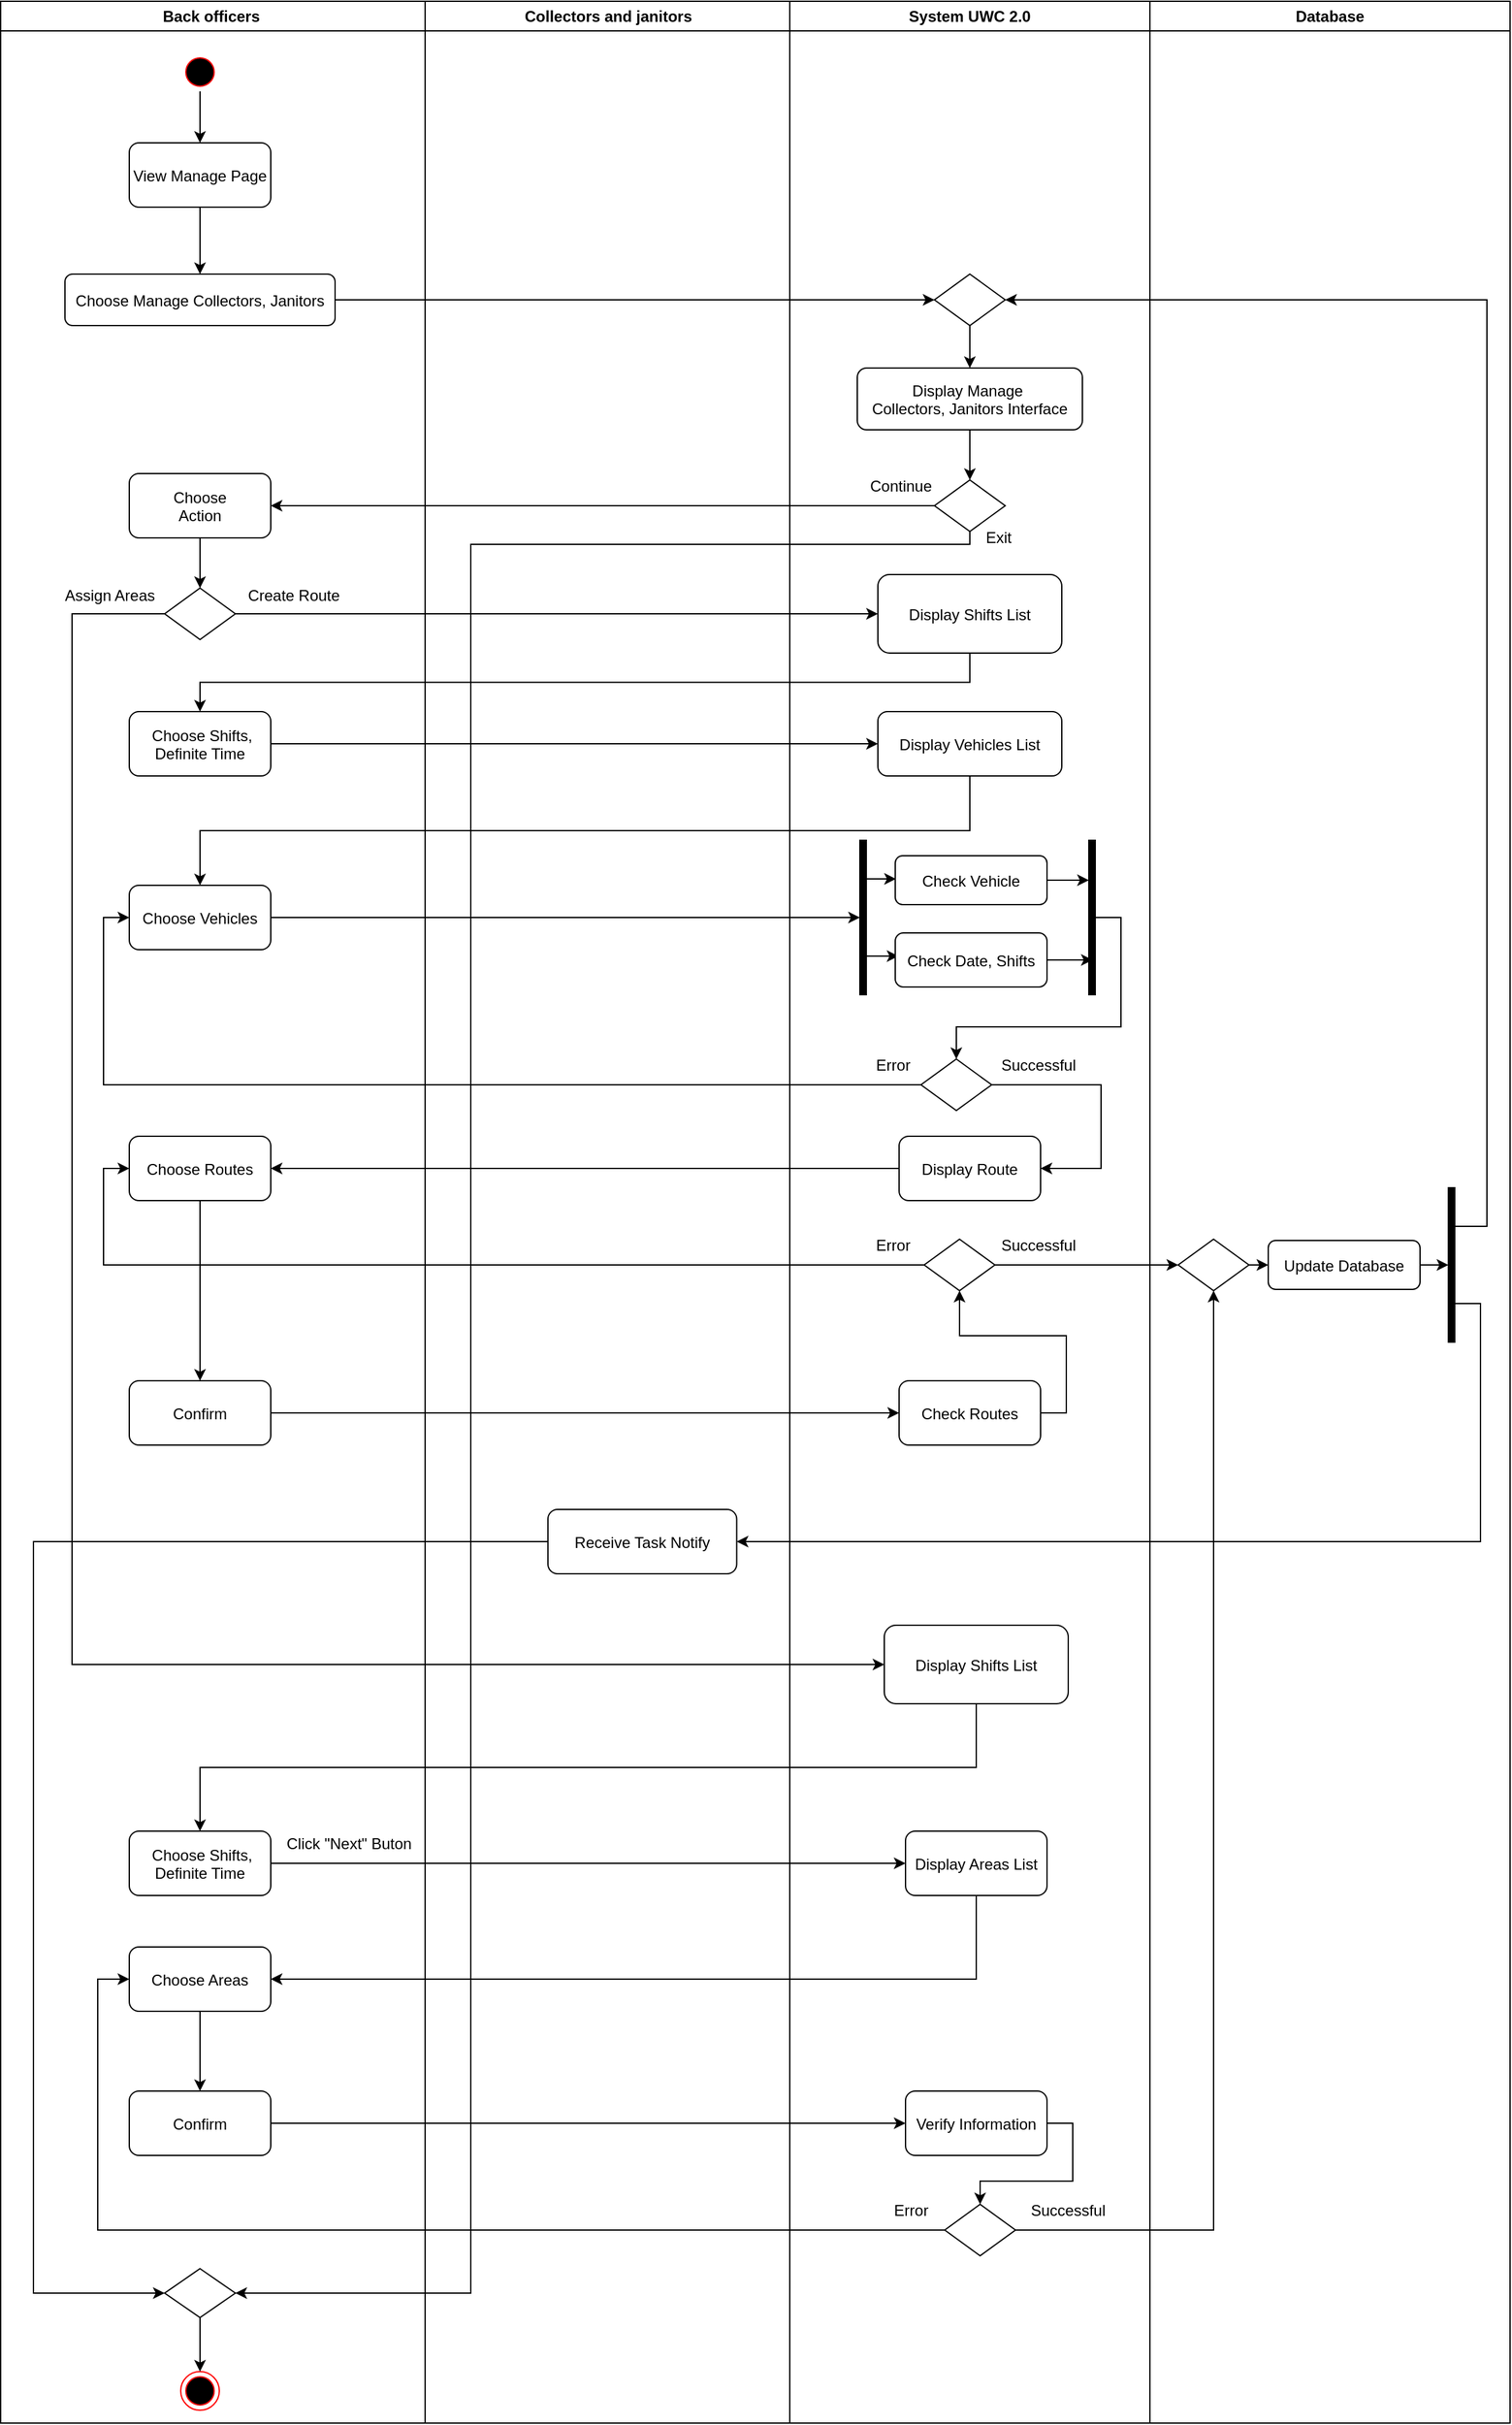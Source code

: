 <mxfile version="20.5.3" type="github">
  <diagram name="Page-1" id="e7e014a7-5840-1c2e-5031-d8a46d1fe8dd">
    <mxGraphModel dx="1896" dy="1016" grid="1" gridSize="10" guides="1" tooltips="1" connect="1" arrows="1" fold="1" page="1" pageScale="1" pageWidth="1169" pageHeight="826" background="none" math="0" shadow="0">
      <root>
        <mxCell id="0" />
        <mxCell id="1" parent="0" />
        <mxCell id="2" value="Back officers " style="swimlane;whiteSpace=wrap" parent="1" vertex="1">
          <mxGeometry x="114.5" y="128" width="330" height="1882" as="geometry" />
        </mxCell>
        <mxCell id="rlBSqn4vm4IBlQh9q27B-58" style="edgeStyle=orthogonalEdgeStyle;rounded=0;orthogonalLoop=1;jettySize=auto;html=1;exitX=0.5;exitY=1;exitDx=0;exitDy=0;entryX=0.5;entryY=0;entryDx=0;entryDy=0;" parent="2" source="5" target="7" edge="1">
          <mxGeometry relative="1" as="geometry" />
        </mxCell>
        <mxCell id="5" value="" style="ellipse;shape=startState;fillColor=#000000;strokeColor=#ff0000;" parent="2" vertex="1">
          <mxGeometry x="140" y="40" width="30" height="30" as="geometry" />
        </mxCell>
        <mxCell id="rlBSqn4vm4IBlQh9q27B-235" style="edgeStyle=orthogonalEdgeStyle;rounded=0;orthogonalLoop=1;jettySize=auto;html=1;exitX=0.5;exitY=1;exitDx=0;exitDy=0;" parent="2" source="7" target="rlBSqn4vm4IBlQh9q27B-234" edge="1">
          <mxGeometry relative="1" as="geometry" />
        </mxCell>
        <mxCell id="7" value="View Manage Page" style="fontStyle=0;rounded=1;" parent="2" vertex="1">
          <mxGeometry x="100" y="110" width="110" height="50" as="geometry" />
        </mxCell>
        <mxCell id="rlBSqn4vm4IBlQh9q27B-78" style="edgeStyle=orthogonalEdgeStyle;rounded=0;orthogonalLoop=1;jettySize=auto;html=1;exitX=0.5;exitY=1;exitDx=0;exitDy=0;entryX=0.5;entryY=0;entryDx=0;entryDy=0;" parent="2" source="rlBSqn4vm4IBlQh9q27B-71" target="rlBSqn4vm4IBlQh9q27B-77" edge="1">
          <mxGeometry relative="1" as="geometry" />
        </mxCell>
        <mxCell id="rlBSqn4vm4IBlQh9q27B-71" value="Choose&#xa;Action" style="rounded=1;" parent="2" vertex="1">
          <mxGeometry x="100" y="367" width="110" height="50" as="geometry" />
        </mxCell>
        <mxCell id="rlBSqn4vm4IBlQh9q27B-77" value="" style="rhombus;" parent="2" vertex="1">
          <mxGeometry x="127.5" y="456" width="55" height="40" as="geometry" />
        </mxCell>
        <mxCell id="rlBSqn4vm4IBlQh9q27B-83" value="Choose Vehicles" style="rounded=1;" parent="2" vertex="1">
          <mxGeometry x="100" y="687" width="110" height="50" as="geometry" />
        </mxCell>
        <mxCell id="rlBSqn4vm4IBlQh9q27B-163" value="Assign Areas" style="text;html=1;align=center;verticalAlign=middle;resizable=0;points=[];autosize=1;strokeColor=none;fillColor=none;" parent="2" vertex="1">
          <mxGeometry x="39" y="447" width="90" height="30" as="geometry" />
        </mxCell>
        <mxCell id="rlBSqn4vm4IBlQh9q27B-82" value="Create Route" style="text;html=1;align=center;verticalAlign=middle;resizable=0;points=[];autosize=1;strokeColor=none;fillColor=none;" parent="2" vertex="1">
          <mxGeometry x="182.5" y="447" width="90" height="30" as="geometry" />
        </mxCell>
        <mxCell id="rlBSqn4vm4IBlQh9q27B-193" value="Confirm" style="rounded=1;" parent="2" vertex="1">
          <mxGeometry x="100" y="1624" width="110" height="50" as="geometry" />
        </mxCell>
        <mxCell id="WeLZBeBMH14MQC_TxePG-80" style="edgeStyle=orthogonalEdgeStyle;rounded=0;orthogonalLoop=1;jettySize=auto;html=1;exitX=0.5;exitY=1;exitDx=0;exitDy=0;" parent="2" source="rlBSqn4vm4IBlQh9q27B-196" target="WeLZBeBMH14MQC_TxePG-60" edge="1">
          <mxGeometry relative="1" as="geometry" />
        </mxCell>
        <mxCell id="rlBSqn4vm4IBlQh9q27B-196" value="Choose Routes" style="rounded=1;" parent="2" vertex="1">
          <mxGeometry x="100" y="882" width="110" height="50" as="geometry" />
        </mxCell>
        <mxCell id="rlBSqn4vm4IBlQh9q27B-234" value="Choose Manage Collectors, Janitors" style="fontStyle=0;rounded=1;strokeColor=#000000;fillColor=#FFFFFF;align=center;" parent="2" vertex="1">
          <mxGeometry x="50" y="212" width="210" height="40" as="geometry" />
        </mxCell>
        <mxCell id="rlBSqn4vm4IBlQh9q27B-45" value="" style="ellipse;shape=endState;fillColor=#000000;strokeColor=#ff0000" parent="2" vertex="1">
          <mxGeometry x="140" y="1842" width="30" height="30" as="geometry" />
        </mxCell>
        <mxCell id="rlBSqn4vm4IBlQh9q27B-294" style="edgeStyle=orthogonalEdgeStyle;rounded=0;orthogonalLoop=1;jettySize=auto;html=1;exitX=0.5;exitY=1;exitDx=0;exitDy=0;entryX=0.5;entryY=0;entryDx=0;entryDy=0;" parent="2" source="rlBSqn4vm4IBlQh9q27B-291" target="rlBSqn4vm4IBlQh9q27B-45" edge="1">
          <mxGeometry relative="1" as="geometry" />
        </mxCell>
        <mxCell id="rlBSqn4vm4IBlQh9q27B-291" value="" style="rhombus;" parent="2" vertex="1">
          <mxGeometry x="127.5" y="1762" width="55" height="38" as="geometry" />
        </mxCell>
        <mxCell id="rlBSqn4vm4IBlQh9q27B-180" value=" Choose Shifts,&#xa;Definite Time" style="rounded=1;" parent="2" vertex="1">
          <mxGeometry x="100" y="1422" width="110" height="50" as="geometry" />
        </mxCell>
        <mxCell id="WeLZBeBMH14MQC_TxePG-42" style="edgeStyle=orthogonalEdgeStyle;rounded=0;orthogonalLoop=1;jettySize=auto;html=1;exitX=0.5;exitY=1;exitDx=0;exitDy=0;entryX=0.5;entryY=0;entryDx=0;entryDy=0;" parent="2" source="WeLZBeBMH14MQC_TxePG-40" target="rlBSqn4vm4IBlQh9q27B-193" edge="1">
          <mxGeometry relative="1" as="geometry" />
        </mxCell>
        <mxCell id="WeLZBeBMH14MQC_TxePG-40" value="Choose Areas" style="rounded=1;" parent="2" vertex="1">
          <mxGeometry x="100" y="1512" width="110" height="50" as="geometry" />
        </mxCell>
        <mxCell id="WeLZBeBMH14MQC_TxePG-50" value=" Choose Shifts,&#xa;Definite Time" style="rounded=1;" parent="2" vertex="1">
          <mxGeometry x="100" y="552" width="110" height="50" as="geometry" />
        </mxCell>
        <mxCell id="WeLZBeBMH14MQC_TxePG-52" value="Click &quot;Next&quot; Buton" style="text;html=1;align=center;verticalAlign=middle;resizable=0;points=[];autosize=1;strokeColor=none;fillColor=none;" parent="2" vertex="1">
          <mxGeometry x="210" y="1417" width="120" height="30" as="geometry" />
        </mxCell>
        <mxCell id="WeLZBeBMH14MQC_TxePG-60" value="Confirm" style="rounded=1;" parent="2" vertex="1">
          <mxGeometry x="100" y="1072" width="110" height="50" as="geometry" />
        </mxCell>
        <mxCell id="WeLZBeBMH14MQC_TxePG-81" style="edgeStyle=orthogonalEdgeStyle;rounded=0;orthogonalLoop=1;jettySize=auto;html=1;exitX=0.5;exitY=1;exitDx=0;exitDy=0;" parent="2" source="WeLZBeBMH14MQC_TxePG-60" target="WeLZBeBMH14MQC_TxePG-60" edge="1">
          <mxGeometry relative="1" as="geometry" />
        </mxCell>
        <mxCell id="3" value="Collectors and janitors" style="swimlane;whiteSpace=wrap;startSize=23;" parent="1" vertex="1">
          <mxGeometry x="444.5" y="128" width="283.5" height="1882" as="geometry" />
        </mxCell>
        <mxCell id="rlBSqn4vm4IBlQh9q27B-186" value="Receive Task Notify" style="rounded=1;" parent="3" vertex="1">
          <mxGeometry x="95.5" y="1172" width="146.75" height="50" as="geometry" />
        </mxCell>
        <mxCell id="4" value="System UWC 2.0" style="swimlane;whiteSpace=wrap;startSize=23;" parent="1" vertex="1">
          <mxGeometry x="728" y="128" width="280" height="1882" as="geometry">
            <mxRectangle x="724.5" y="128" width="90" height="30" as="alternateBounds" />
          </mxGeometry>
        </mxCell>
        <mxCell id="rlBSqn4vm4IBlQh9q27B-53" style="edgeStyle=orthogonalEdgeStyle;rounded=0;orthogonalLoop=1;jettySize=auto;html=1;exitX=0.5;exitY=1;exitDx=0;exitDy=0;entryX=0.5;entryY=0;entryDx=0;entryDy=0;" parent="4" source="21" target="33" edge="1">
          <mxGeometry relative="1" as="geometry">
            <mxPoint x="162" y="202" as="targetPoint" />
          </mxGeometry>
        </mxCell>
        <mxCell id="21" value="" style="rhombus;" parent="4" vertex="1">
          <mxGeometry x="112.5" y="212" width="55" height="40" as="geometry" />
        </mxCell>
        <mxCell id="rlBSqn4vm4IBlQh9q27B-55" style="edgeStyle=orthogonalEdgeStyle;rounded=0;orthogonalLoop=1;jettySize=auto;html=1;exitX=0.5;exitY=1;exitDx=0;exitDy=0;entryX=0.5;entryY=0;entryDx=0;entryDy=0;" parent="4" source="33" target="rlBSqn4vm4IBlQh9q27B-52" edge="1">
          <mxGeometry relative="1" as="geometry">
            <mxPoint x="222" y="362" as="targetPoint" />
          </mxGeometry>
        </mxCell>
        <mxCell id="rlBSqn4vm4IBlQh9q27B-52" value="" style="rhombus;" parent="4" vertex="1">
          <mxGeometry x="112.5" y="372" width="55" height="40" as="geometry" />
        </mxCell>
        <mxCell id="WeLZBeBMH14MQC_TxePG-78" style="edgeStyle=orthogonalEdgeStyle;rounded=0;orthogonalLoop=1;jettySize=auto;html=1;exitX=1;exitY=0.5;exitDx=0;exitDy=0;entryX=1;entryY=0.5;entryDx=0;entryDy=0;" parent="4" source="rlBSqn4vm4IBlQh9q27B-91" target="WeLZBeBMH14MQC_TxePG-57" edge="1">
          <mxGeometry relative="1" as="geometry">
            <Array as="points">
              <mxPoint x="242" y="842" />
              <mxPoint x="242" y="907" />
            </Array>
          </mxGeometry>
        </mxCell>
        <mxCell id="rlBSqn4vm4IBlQh9q27B-91" value="" style="rhombus;" parent="4" vertex="1">
          <mxGeometry x="102" y="822" width="55" height="40" as="geometry" />
        </mxCell>
        <mxCell id="rlBSqn4vm4IBlQh9q27B-172" value="Display Shifts List" style="rounded=1;" parent="4" vertex="1">
          <mxGeometry x="73.5" y="1262" width="143" height="61" as="geometry" />
        </mxCell>
        <mxCell id="rlBSqn4vm4IBlQh9q27B-185" value="Successful" style="text;html=1;align=center;verticalAlign=middle;resizable=0;points=[];autosize=1;strokeColor=none;fillColor=none;" parent="4" vertex="1">
          <mxGeometry x="152.5" y="812" width="80" height="30" as="geometry" />
        </mxCell>
        <mxCell id="rlBSqn4vm4IBlQh9q27B-159" value="Error" style="text;html=1;align=center;verticalAlign=middle;resizable=0;points=[];autosize=1;strokeColor=none;fillColor=none;" parent="4" vertex="1">
          <mxGeometry x="54.5" y="812" width="50" height="30" as="geometry" />
        </mxCell>
        <mxCell id="33" value="Display Manage &#xa;Collectors, Janitors Interface" style="rounded=1;" parent="4" vertex="1">
          <mxGeometry x="52.5" y="285" width="175" height="48" as="geometry" />
        </mxCell>
        <mxCell id="rlBSqn4vm4IBlQh9q27B-56" value="Continue" style="text;html=1;align=center;verticalAlign=middle;resizable=0;points=[];autosize=1;strokeColor=none;fillColor=none;" parent="4" vertex="1">
          <mxGeometry x="50.5" y="362" width="70" height="30" as="geometry" />
        </mxCell>
        <mxCell id="rlBSqn4vm4IBlQh9q27B-296" value="Exit" style="text;html=1;align=center;verticalAlign=middle;resizable=0;points=[];autosize=1;strokeColor=none;fillColor=none;" parent="4" vertex="1">
          <mxGeometry x="142" y="402" width="40" height="30" as="geometry" />
        </mxCell>
        <mxCell id="WeLZBeBMH14MQC_TxePG-37" value="Display Areas List" style="rounded=1;" parent="4" vertex="1">
          <mxGeometry x="90" y="1422" width="110" height="50" as="geometry" />
        </mxCell>
        <mxCell id="rlBSqn4vm4IBlQh9q27B-201" value="Verify Information" style="rounded=1;strokeColor=#000000;fillColor=#FFFFFF;" parent="4" vertex="1">
          <mxGeometry x="90" y="1624" width="110" height="50" as="geometry" />
        </mxCell>
        <mxCell id="WeLZBeBMH14MQC_TxePG-47" value="Display Shifts List" style="rounded=1;" parent="4" vertex="1">
          <mxGeometry x="68.5" y="445.5" width="143" height="61" as="geometry" />
        </mxCell>
        <mxCell id="WeLZBeBMH14MQC_TxePG-53" value="Display Vehicles List" style="rounded=1;" parent="4" vertex="1">
          <mxGeometry x="68.5" y="552" width="143" height="50" as="geometry" />
        </mxCell>
        <mxCell id="WeLZBeBMH14MQC_TxePG-62" style="edgeStyle=orthogonalEdgeStyle;rounded=0;orthogonalLoop=1;jettySize=auto;html=1;exitX=1;exitY=0.75;exitDx=0;exitDy=0;" parent="4" source="WeLZBeBMH14MQC_TxePG-64" edge="1">
          <mxGeometry relative="1" as="geometry">
            <mxPoint x="84.5" y="742" as="targetPoint" />
          </mxGeometry>
        </mxCell>
        <mxCell id="WeLZBeBMH14MQC_TxePG-63" style="edgeStyle=orthogonalEdgeStyle;rounded=0;orthogonalLoop=1;jettySize=auto;html=1;exitX=0;exitY=0.25;exitDx=0;exitDy=0;" parent="4" source="WeLZBeBMH14MQC_TxePG-64" edge="1">
          <mxGeometry relative="1" as="geometry">
            <mxPoint x="82.5" y="682" as="targetPoint" />
          </mxGeometry>
        </mxCell>
        <mxCell id="WeLZBeBMH14MQC_TxePG-64" value="" style="whiteSpace=wrap;strokeColor=#000000;fillColor=#000000;" parent="4" vertex="1">
          <mxGeometry x="54.5" y="652" width="5" height="120" as="geometry" />
        </mxCell>
        <mxCell id="WeLZBeBMH14MQC_TxePG-65" value="Check Vehicle" style="rounded=1;" parent="4" vertex="1">
          <mxGeometry x="82" y="664" width="118" height="38" as="geometry" />
        </mxCell>
        <mxCell id="WeLZBeBMH14MQC_TxePG-66" style="edgeStyle=none;rounded=0;orthogonalLoop=1;jettySize=auto;html=1;exitX=1;exitY=0.5;exitDx=0;exitDy=0;" parent="4" source="WeLZBeBMH14MQC_TxePG-70" edge="1">
          <mxGeometry relative="1" as="geometry">
            <mxPoint x="165.5" y="745" as="targetPoint" />
          </mxGeometry>
        </mxCell>
        <mxCell id="WeLZBeBMH14MQC_TxePG-67" style="edgeStyle=none;rounded=0;orthogonalLoop=1;jettySize=auto;html=1;exitX=1;exitY=0.5;exitDx=0;exitDy=0;" parent="4" source="WeLZBeBMH14MQC_TxePG-70" edge="1">
          <mxGeometry relative="1" as="geometry">
            <mxPoint x="155.5" y="745" as="targetPoint" />
          </mxGeometry>
        </mxCell>
        <mxCell id="WeLZBeBMH14MQC_TxePG-68" style="edgeStyle=none;rounded=0;orthogonalLoop=1;jettySize=auto;html=1;exitX=1;exitY=0.5;exitDx=0;exitDy=0;" parent="4" source="WeLZBeBMH14MQC_TxePG-70" edge="1">
          <mxGeometry relative="1" as="geometry">
            <mxPoint x="165.5" y="745" as="targetPoint" />
          </mxGeometry>
        </mxCell>
        <mxCell id="WeLZBeBMH14MQC_TxePG-69" style="edgeStyle=none;rounded=0;orthogonalLoop=1;jettySize=auto;html=1;exitX=1;exitY=0.5;exitDx=0;exitDy=0;" parent="4" source="WeLZBeBMH14MQC_TxePG-70" edge="1">
          <mxGeometry relative="1" as="geometry">
            <mxPoint x="235.5" y="745" as="targetPoint" />
          </mxGeometry>
        </mxCell>
        <mxCell id="WeLZBeBMH14MQC_TxePG-70" value="Check Date, Shifts" style="rounded=1;" parent="4" vertex="1">
          <mxGeometry x="82" y="724" width="118" height="42" as="geometry" />
        </mxCell>
        <mxCell id="WeLZBeBMH14MQC_TxePG-75" style="edgeStyle=orthogonalEdgeStyle;rounded=0;orthogonalLoop=1;jettySize=auto;html=1;exitX=1;exitY=0.5;exitDx=0;exitDy=0;entryX=0.5;entryY=0;entryDx=0;entryDy=0;" parent="4" source="WeLZBeBMH14MQC_TxePG-71" target="rlBSqn4vm4IBlQh9q27B-91" edge="1">
          <mxGeometry relative="1" as="geometry" />
        </mxCell>
        <mxCell id="WeLZBeBMH14MQC_TxePG-71" value="" style="whiteSpace=wrap;strokeColor=#000000;fillColor=#000000;" parent="4" vertex="1">
          <mxGeometry x="232.5" y="652" width="5" height="120" as="geometry" />
        </mxCell>
        <mxCell id="WeLZBeBMH14MQC_TxePG-72" style="edgeStyle=orthogonalEdgeStyle;rounded=0;orthogonalLoop=1;jettySize=auto;html=1;exitX=1;exitY=0.5;exitDx=0;exitDy=0;entryX=0;entryY=0.25;entryDx=0;entryDy=0;" parent="4" source="WeLZBeBMH14MQC_TxePG-65" target="WeLZBeBMH14MQC_TxePG-71" edge="1">
          <mxGeometry relative="1" as="geometry" />
        </mxCell>
        <mxCell id="WeLZBeBMH14MQC_TxePG-57" value="Display Route" style="rounded=1;" parent="4" vertex="1">
          <mxGeometry x="85" y="882" width="110" height="50" as="geometry" />
        </mxCell>
        <mxCell id="WeLZBeBMH14MQC_TxePG-87" style="edgeStyle=orthogonalEdgeStyle;rounded=0;orthogonalLoop=1;jettySize=auto;html=1;exitX=1;exitY=0.5;exitDx=0;exitDy=0;entryX=0.5;entryY=1;entryDx=0;entryDy=0;" parent="4" source="WeLZBeBMH14MQC_TxePG-82" target="WeLZBeBMH14MQC_TxePG-86" edge="1">
          <mxGeometry relative="1" as="geometry" />
        </mxCell>
        <mxCell id="WeLZBeBMH14MQC_TxePG-82" value="Check Routes" style="rounded=1;" parent="4" vertex="1">
          <mxGeometry x="85" y="1072" width="110" height="50" as="geometry" />
        </mxCell>
        <mxCell id="WeLZBeBMH14MQC_TxePG-86" value="" style="rhombus;" parent="4" vertex="1">
          <mxGeometry x="104.5" y="962" width="55" height="40" as="geometry" />
        </mxCell>
        <mxCell id="WeLZBeBMH14MQC_TxePG-89" value="Error" style="text;html=1;align=center;verticalAlign=middle;resizable=0;points=[];autosize=1;strokeColor=none;fillColor=none;" parent="4" vertex="1">
          <mxGeometry x="54.5" y="952" width="50" height="30" as="geometry" />
        </mxCell>
        <mxCell id="WeLZBeBMH14MQC_TxePG-90" value="Successful" style="text;html=1;align=center;verticalAlign=middle;resizable=0;points=[];autosize=1;strokeColor=none;fillColor=none;" parent="4" vertex="1">
          <mxGeometry x="152.5" y="952" width="80" height="30" as="geometry" />
        </mxCell>
        <mxCell id="G7HaxLAERTkSROeTMcn1-33" value="" style="rhombus;" vertex="1" parent="4">
          <mxGeometry x="120.5" y="1712" width="55" height="40" as="geometry" />
        </mxCell>
        <mxCell id="WeLZBeBMH14MQC_TxePG-98" style="edgeStyle=orthogonalEdgeStyle;rounded=0;orthogonalLoop=1;jettySize=auto;html=1;exitX=1;exitY=0.5;exitDx=0;exitDy=0;entryX=0.5;entryY=0;entryDx=0;entryDy=0;" parent="4" source="rlBSqn4vm4IBlQh9q27B-201" target="G7HaxLAERTkSROeTMcn1-33" edge="1">
          <mxGeometry relative="1" as="geometry" />
        </mxCell>
        <mxCell id="G7HaxLAERTkSROeTMcn1-35" value="Error" style="text;html=1;align=center;verticalAlign=middle;resizable=0;points=[];autosize=1;strokeColor=none;fillColor=none;" vertex="1" parent="4">
          <mxGeometry x="68.5" y="1702" width="50" height="30" as="geometry" />
        </mxCell>
        <mxCell id="G7HaxLAERTkSROeTMcn1-37" value="Successful" style="text;html=1;align=center;verticalAlign=middle;resizable=0;points=[];autosize=1;strokeColor=none;fillColor=none;" vertex="1" parent="4">
          <mxGeometry x="175.5" y="1702" width="80" height="30" as="geometry" />
        </mxCell>
        <mxCell id="rlBSqn4vm4IBlQh9q27B-41" value="Database" style="swimlane;whiteSpace=wrap;startSize=23;" parent="1" vertex="1">
          <mxGeometry x="1008" y="128" width="280" height="1882" as="geometry">
            <mxRectangle x="724.5" y="128" width="90" height="30" as="alternateBounds" />
          </mxGeometry>
        </mxCell>
        <mxCell id="rlBSqn4vm4IBlQh9q27B-218" style="edgeStyle=orthogonalEdgeStyle;rounded=0;orthogonalLoop=1;jettySize=auto;html=1;exitX=1;exitY=0.5;exitDx=0;exitDy=0;entryX=0;entryY=0.5;entryDx=0;entryDy=0;" parent="rlBSqn4vm4IBlQh9q27B-41" source="rlBSqn4vm4IBlQh9q27B-184" target="rlBSqn4vm4IBlQh9q27B-215" edge="1">
          <mxGeometry relative="1" as="geometry" />
        </mxCell>
        <mxCell id="rlBSqn4vm4IBlQh9q27B-184" value="Update Database" style="rounded=1;" parent="rlBSqn4vm4IBlQh9q27B-41" vertex="1">
          <mxGeometry x="92" y="963" width="118" height="38" as="geometry" />
        </mxCell>
        <mxCell id="rlBSqn4vm4IBlQh9q27B-212" style="edgeStyle=orthogonalEdgeStyle;rounded=0;orthogonalLoop=1;jettySize=auto;html=1;exitX=1;exitY=0.5;exitDx=0;exitDy=0;entryX=0;entryY=0.5;entryDx=0;entryDy=0;" parent="rlBSqn4vm4IBlQh9q27B-41" source="rlBSqn4vm4IBlQh9q27B-208" target="rlBSqn4vm4IBlQh9q27B-184" edge="1">
          <mxGeometry relative="1" as="geometry" />
        </mxCell>
        <mxCell id="rlBSqn4vm4IBlQh9q27B-208" value="" style="rhombus;" parent="rlBSqn4vm4IBlQh9q27B-41" vertex="1">
          <mxGeometry x="22" y="962" width="55" height="40" as="geometry" />
        </mxCell>
        <mxCell id="rlBSqn4vm4IBlQh9q27B-215" value="" style="whiteSpace=wrap;strokeColor=#000000;fillColor=#000000;" parent="rlBSqn4vm4IBlQh9q27B-41" vertex="1">
          <mxGeometry x="232" y="922" width="5" height="120" as="geometry" />
        </mxCell>
        <mxCell id="rlBSqn4vm4IBlQh9q27B-72" style="edgeStyle=orthogonalEdgeStyle;rounded=0;orthogonalLoop=1;jettySize=auto;html=1;exitX=0;exitY=0.5;exitDx=0;exitDy=0;" parent="1" source="rlBSqn4vm4IBlQh9q27B-52" target="rlBSqn4vm4IBlQh9q27B-71" edge="1">
          <mxGeometry relative="1" as="geometry">
            <mxPoint x="750" y="540" as="sourcePoint" />
          </mxGeometry>
        </mxCell>
        <mxCell id="rlBSqn4vm4IBlQh9q27B-161" style="edgeStyle=orthogonalEdgeStyle;rounded=0;orthogonalLoop=1;jettySize=auto;html=1;entryX=0;entryY=0.5;entryDx=0;entryDy=0;exitX=0;exitY=0.5;exitDx=0;exitDy=0;" parent="1" source="rlBSqn4vm4IBlQh9q27B-77" target="rlBSqn4vm4IBlQh9q27B-172" edge="1">
          <mxGeometry relative="1" as="geometry">
            <mxPoint x="760" y="1220" as="targetPoint" />
            <Array as="points">
              <mxPoint x="170" y="604" />
              <mxPoint x="170" y="1421" />
            </Array>
            <mxPoint x="200" y="510" as="sourcePoint" />
          </mxGeometry>
        </mxCell>
        <mxCell id="rlBSqn4vm4IBlQh9q27B-202" style="edgeStyle=orthogonalEdgeStyle;rounded=0;orthogonalLoop=1;jettySize=auto;html=1;exitX=1;exitY=0.5;exitDx=0;exitDy=0;" parent="1" source="rlBSqn4vm4IBlQh9q27B-193" target="rlBSqn4vm4IBlQh9q27B-201" edge="1">
          <mxGeometry relative="1" as="geometry" />
        </mxCell>
        <mxCell id="rlBSqn4vm4IBlQh9q27B-219" style="edgeStyle=orthogonalEdgeStyle;rounded=0;orthogonalLoop=1;jettySize=auto;html=1;exitX=0;exitY=0.25;exitDx=0;exitDy=0;entryX=1;entryY=0.5;entryDx=0;entryDy=0;" parent="1" source="rlBSqn4vm4IBlQh9q27B-215" target="21" edge="1">
          <mxGeometry relative="1" as="geometry">
            <Array as="points">
              <mxPoint x="1270" y="1080" />
              <mxPoint x="1270" y="360" />
            </Array>
          </mxGeometry>
        </mxCell>
        <mxCell id="rlBSqn4vm4IBlQh9q27B-229" style="edgeStyle=orthogonalEdgeStyle;rounded=0;orthogonalLoop=1;jettySize=auto;html=1;entryX=0;entryY=0.5;entryDx=0;entryDy=0;exitX=1;exitY=0.5;exitDx=0;exitDy=0;" parent="1" source="rlBSqn4vm4IBlQh9q27B-234" target="21" edge="1">
          <mxGeometry relative="1" as="geometry">
            <Array as="points">
              <mxPoint x="840" y="360" />
            </Array>
            <mxPoint x="480" y="420" as="sourcePoint" />
          </mxGeometry>
        </mxCell>
        <mxCell id="WeLZBeBMH14MQC_TxePG-44" style="edgeStyle=orthogonalEdgeStyle;rounded=0;orthogonalLoop=1;jettySize=auto;html=1;exitX=1;exitY=0.5;exitDx=0;exitDy=0;entryX=0;entryY=0.5;entryDx=0;entryDy=0;" parent="1" source="rlBSqn4vm4IBlQh9q27B-180" target="WeLZBeBMH14MQC_TxePG-37" edge="1">
          <mxGeometry relative="1" as="geometry" />
        </mxCell>
        <mxCell id="WeLZBeBMH14MQC_TxePG-45" style="edgeStyle=orthogonalEdgeStyle;rounded=0;orthogonalLoop=1;jettySize=auto;html=1;exitX=0.5;exitY=1;exitDx=0;exitDy=0;entryX=1;entryY=0.5;entryDx=0;entryDy=0;" parent="1" source="WeLZBeBMH14MQC_TxePG-37" target="WeLZBeBMH14MQC_TxePG-40" edge="1">
          <mxGeometry relative="1" as="geometry" />
        </mxCell>
        <mxCell id="WeLZBeBMH14MQC_TxePG-48" style="edgeStyle=orthogonalEdgeStyle;rounded=0;orthogonalLoop=1;jettySize=auto;html=1;exitX=1;exitY=0.5;exitDx=0;exitDy=0;entryX=0;entryY=0.5;entryDx=0;entryDy=0;" parent="1" source="rlBSqn4vm4IBlQh9q27B-77" target="WeLZBeBMH14MQC_TxePG-47" edge="1">
          <mxGeometry relative="1" as="geometry" />
        </mxCell>
        <mxCell id="WeLZBeBMH14MQC_TxePG-51" style="edgeStyle=orthogonalEdgeStyle;rounded=0;orthogonalLoop=1;jettySize=auto;html=1;exitX=0.5;exitY=1;exitDx=0;exitDy=0;entryX=0.5;entryY=0;entryDx=0;entryDy=0;" parent="1" source="WeLZBeBMH14MQC_TxePG-47" target="WeLZBeBMH14MQC_TxePG-50" edge="1">
          <mxGeometry relative="1" as="geometry" />
        </mxCell>
        <mxCell id="WeLZBeBMH14MQC_TxePG-54" style="edgeStyle=orthogonalEdgeStyle;rounded=0;orthogonalLoop=1;jettySize=auto;html=1;exitX=1;exitY=0.5;exitDx=0;exitDy=0;" parent="1" source="WeLZBeBMH14MQC_TxePG-50" target="WeLZBeBMH14MQC_TxePG-53" edge="1">
          <mxGeometry relative="1" as="geometry" />
        </mxCell>
        <mxCell id="WeLZBeBMH14MQC_TxePG-56" style="edgeStyle=orthogonalEdgeStyle;rounded=0;orthogonalLoop=1;jettySize=auto;html=1;exitX=0.5;exitY=1;exitDx=0;exitDy=0;entryX=0.5;entryY=0;entryDx=0;entryDy=0;" parent="1" source="WeLZBeBMH14MQC_TxePG-53" target="rlBSqn4vm4IBlQh9q27B-83" edge="1">
          <mxGeometry relative="1" as="geometry" />
        </mxCell>
        <mxCell id="WeLZBeBMH14MQC_TxePG-77" style="edgeStyle=orthogonalEdgeStyle;rounded=0;orthogonalLoop=1;jettySize=auto;html=1;exitX=0;exitY=0.5;exitDx=0;exitDy=0;entryX=0;entryY=0.5;entryDx=0;entryDy=0;" parent="1" source="rlBSqn4vm4IBlQh9q27B-91" target="rlBSqn4vm4IBlQh9q27B-83" edge="1">
          <mxGeometry relative="1" as="geometry" />
        </mxCell>
        <mxCell id="WeLZBeBMH14MQC_TxePG-79" style="edgeStyle=orthogonalEdgeStyle;rounded=0;orthogonalLoop=1;jettySize=auto;html=1;exitX=0;exitY=0.5;exitDx=0;exitDy=0;entryX=1;entryY=0.5;entryDx=0;entryDy=0;" parent="1" source="WeLZBeBMH14MQC_TxePG-57" target="rlBSqn4vm4IBlQh9q27B-196" edge="1">
          <mxGeometry relative="1" as="geometry" />
        </mxCell>
        <mxCell id="WeLZBeBMH14MQC_TxePG-83" style="edgeStyle=orthogonalEdgeStyle;rounded=0;orthogonalLoop=1;jettySize=auto;html=1;exitX=1;exitY=0.5;exitDx=0;exitDy=0;" parent="1" source="WeLZBeBMH14MQC_TxePG-60" target="WeLZBeBMH14MQC_TxePG-82" edge="1">
          <mxGeometry relative="1" as="geometry" />
        </mxCell>
        <mxCell id="WeLZBeBMH14MQC_TxePG-84" style="edgeStyle=orthogonalEdgeStyle;rounded=0;orthogonalLoop=1;jettySize=auto;html=1;exitX=1;exitY=0.5;exitDx=0;exitDy=0;entryX=0;entryY=0.5;entryDx=0;entryDy=0;" parent="1" source="rlBSqn4vm4IBlQh9q27B-83" target="WeLZBeBMH14MQC_TxePG-64" edge="1">
          <mxGeometry relative="1" as="geometry">
            <Array as="points">
              <mxPoint x="440" y="840" />
              <mxPoint x="440" y="840" />
            </Array>
          </mxGeometry>
        </mxCell>
        <mxCell id="WeLZBeBMH14MQC_TxePG-88" style="edgeStyle=orthogonalEdgeStyle;rounded=0;orthogonalLoop=1;jettySize=auto;html=1;exitX=0;exitY=0.5;exitDx=0;exitDy=0;entryX=0;entryY=0.5;entryDx=0;entryDy=0;" parent="1" source="WeLZBeBMH14MQC_TxePG-86" target="rlBSqn4vm4IBlQh9q27B-196" edge="1">
          <mxGeometry relative="1" as="geometry" />
        </mxCell>
        <mxCell id="WeLZBeBMH14MQC_TxePG-91" style="edgeStyle=orthogonalEdgeStyle;rounded=0;orthogonalLoop=1;jettySize=auto;html=1;exitX=1;exitY=0.5;exitDx=0;exitDy=0;entryX=0;entryY=0.5;entryDx=0;entryDy=0;" parent="1" source="WeLZBeBMH14MQC_TxePG-86" target="rlBSqn4vm4IBlQh9q27B-208" edge="1">
          <mxGeometry relative="1" as="geometry" />
        </mxCell>
        <mxCell id="WeLZBeBMH14MQC_TxePG-97" style="edgeStyle=orthogonalEdgeStyle;rounded=0;orthogonalLoop=1;jettySize=auto;html=1;exitX=1;exitY=0.75;exitDx=0;exitDy=0;entryX=1;entryY=0.5;entryDx=0;entryDy=0;" parent="1" source="rlBSqn4vm4IBlQh9q27B-215" target="rlBSqn4vm4IBlQh9q27B-186" edge="1">
          <mxGeometry relative="1" as="geometry" />
        </mxCell>
        <mxCell id="WeLZBeBMH14MQC_TxePG-99" style="edgeStyle=orthogonalEdgeStyle;rounded=0;orthogonalLoop=1;jettySize=auto;html=1;exitX=0.5;exitY=1;exitDx=0;exitDy=0;entryX=1;entryY=0.5;entryDx=0;entryDy=0;" parent="1" source="rlBSqn4vm4IBlQh9q27B-52" target="rlBSqn4vm4IBlQh9q27B-291" edge="1">
          <mxGeometry relative="1" as="geometry">
            <Array as="points">
              <mxPoint x="868" y="550" />
              <mxPoint x="480" y="550" />
              <mxPoint x="480" y="1909" />
            </Array>
          </mxGeometry>
        </mxCell>
        <mxCell id="WeLZBeBMH14MQC_TxePG-100" style="edgeStyle=orthogonalEdgeStyle;rounded=0;orthogonalLoop=1;jettySize=auto;html=1;exitX=0;exitY=0.5;exitDx=0;exitDy=0;entryX=0;entryY=0.5;entryDx=0;entryDy=0;" parent="1" source="rlBSqn4vm4IBlQh9q27B-186" target="rlBSqn4vm4IBlQh9q27B-291" edge="1">
          <mxGeometry relative="1" as="geometry">
            <Array as="points">
              <mxPoint x="140" y="1325" />
              <mxPoint x="140" y="1909" />
            </Array>
          </mxGeometry>
        </mxCell>
        <mxCell id="WeLZBeBMH14MQC_TxePG-101" style="edgeStyle=orthogonalEdgeStyle;rounded=0;orthogonalLoop=1;jettySize=auto;html=1;exitX=0.5;exitY=1;exitDx=0;exitDy=0;entryX=0.5;entryY=0;entryDx=0;entryDy=0;" parent="1" source="rlBSqn4vm4IBlQh9q27B-172" target="rlBSqn4vm4IBlQh9q27B-180" edge="1">
          <mxGeometry relative="1" as="geometry" />
        </mxCell>
        <mxCell id="G7HaxLAERTkSROeTMcn1-34" style="edgeStyle=orthogonalEdgeStyle;rounded=0;orthogonalLoop=1;jettySize=auto;html=1;exitX=0;exitY=0.5;exitDx=0;exitDy=0;entryX=0;entryY=0.5;entryDx=0;entryDy=0;" edge="1" parent="1" source="G7HaxLAERTkSROeTMcn1-33" target="WeLZBeBMH14MQC_TxePG-40">
          <mxGeometry relative="1" as="geometry">
            <mxPoint x="728" y="1865" as="sourcePoint" />
            <mxPoint x="110" y="1790" as="targetPoint" />
            <Array as="points">
              <mxPoint x="190" y="1860" />
              <mxPoint x="190" y="1665" />
            </Array>
          </mxGeometry>
        </mxCell>
        <mxCell id="G7HaxLAERTkSROeTMcn1-36" style="edgeStyle=orthogonalEdgeStyle;rounded=0;orthogonalLoop=1;jettySize=auto;html=1;exitX=1;exitY=0.5;exitDx=0;exitDy=0;entryX=0.5;entryY=1;entryDx=0;entryDy=0;" edge="1" parent="1" source="G7HaxLAERTkSROeTMcn1-33" target="rlBSqn4vm4IBlQh9q27B-208">
          <mxGeometry relative="1" as="geometry">
            <mxPoint x="1070" y="1690" as="sourcePoint" />
            <mxPoint x="1212.5" y="1690" as="targetPoint" />
          </mxGeometry>
        </mxCell>
      </root>
    </mxGraphModel>
  </diagram>
</mxfile>

